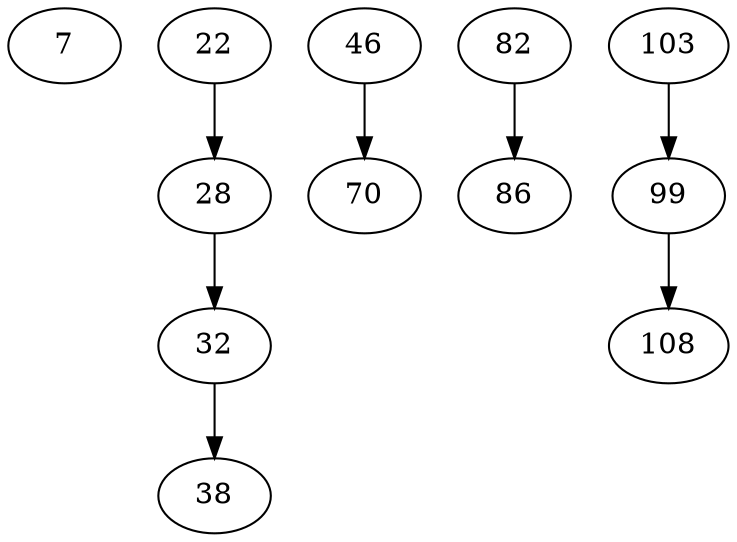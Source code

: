 strict digraph  {
7 [contraction="{14: {}}"];
22;
28;
32;
38 [contraction="{41: {}}"];
46 [contraction="{67: {}}"];
70;
82;
86;
103;
99;
108 [contraction="{110: {}}"];
22 -> 28  [action=""];
28 -> 32  [action=""];
32 -> 38  [action=""];
46 -> 70  [action=""];
82 -> 86  [action=""];
103 -> 99  [action=""];
99 -> 108  [action=""];
}
